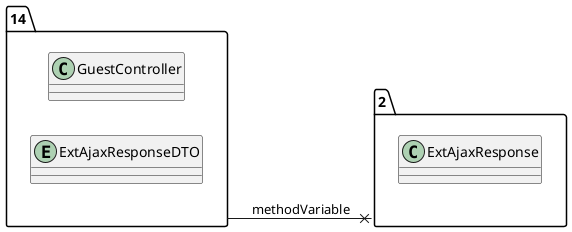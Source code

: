 @startuml 
allow_mixing
left to right direction
package "14"{
class GuestController
entity ExtAjaxResponseDTO

}
package "2"{
class ExtAjaxResponse

}
"14" --x "2":methodVariable
@enduml